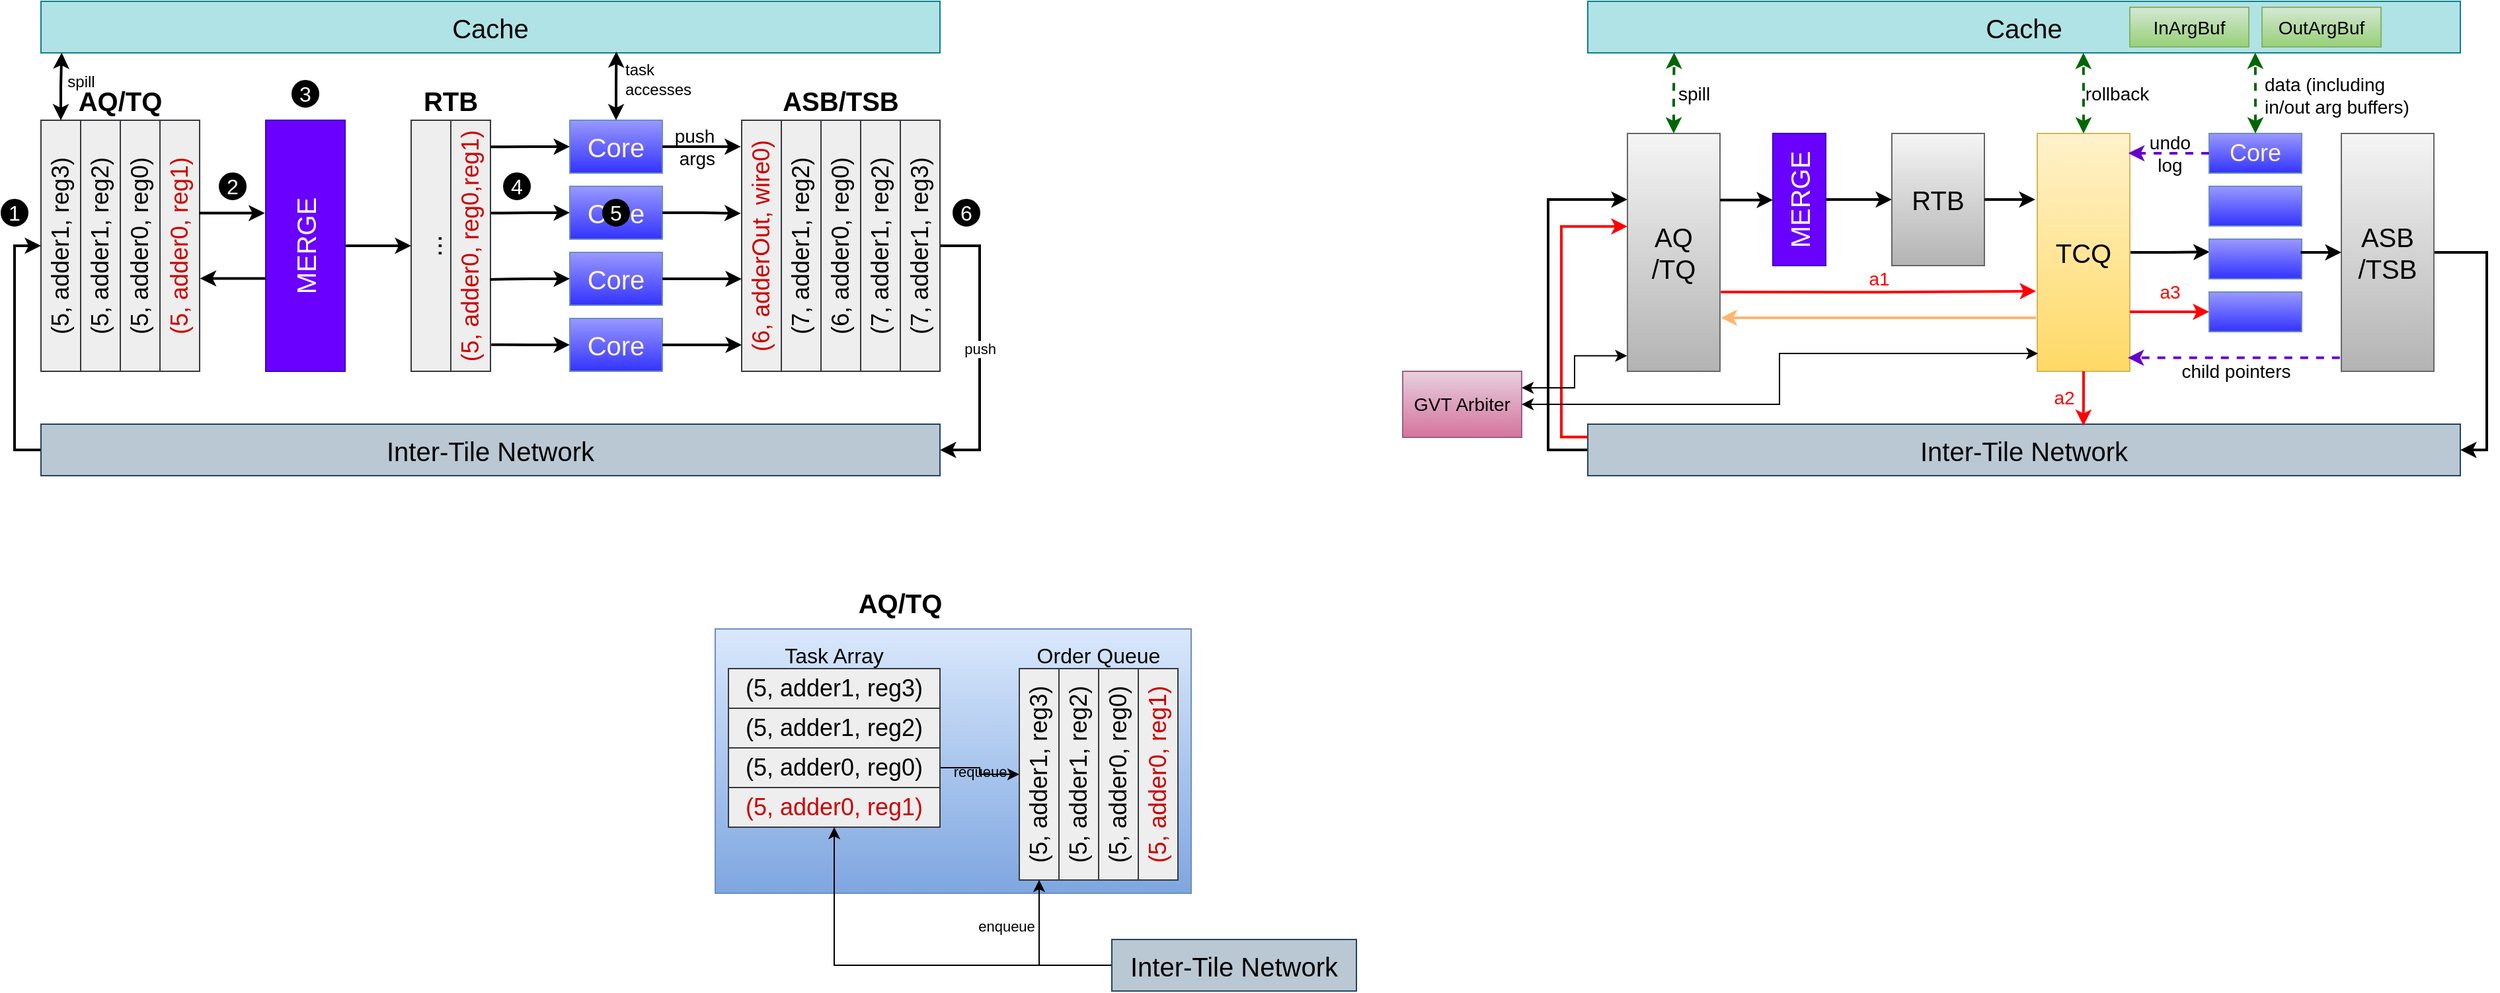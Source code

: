 <mxfile version="24.7.16">
  <diagram name="第 1 页" id="_oJfXwDzdJKC99SvkWc1">
    <mxGraphModel dx="1434" dy="738" grid="0" gridSize="10" guides="1" tooltips="1" connect="1" arrows="1" fold="1" page="0" pageScale="1" pageWidth="1169" pageHeight="827" math="0" shadow="0">
      <root>
        <mxCell id="0" />
        <mxCell id="1" parent="0" />
        <mxCell id="6QlyaUxZzLdIx7xPI77c-1" value="(5, adder1, reg3)" style="rounded=0;whiteSpace=wrap;html=1;horizontal=0;fontSize=18;fillColor=#eeeeee;strokeColor=#36393d;" parent="1" vertex="1">
          <mxGeometry x="70" y="130" width="30" height="190" as="geometry" />
        </mxCell>
        <mxCell id="6QlyaUxZzLdIx7xPI77c-2" value="(5, adder1, reg2)" style="rounded=0;whiteSpace=wrap;html=1;horizontal=0;fontSize=18;fillColor=#eeeeee;strokeColor=#36393d;" parent="1" vertex="1">
          <mxGeometry x="100" y="130" width="30" height="190" as="geometry" />
        </mxCell>
        <mxCell id="6QlyaUxZzLdIx7xPI77c-3" value="(5, adder0, reg0)" style="rounded=0;whiteSpace=wrap;html=1;horizontal=0;fontSize=18;fillColor=#eeeeee;strokeColor=#36393d;" parent="1" vertex="1">
          <mxGeometry x="130" y="130" width="30" height="190" as="geometry" />
        </mxCell>
        <mxCell id="6QlyaUxZzLdIx7xPI77c-4" value="(5, adder0, reg1)" style="rounded=0;whiteSpace=wrap;html=1;horizontal=0;fontSize=18;fillColor=#eeeeee;strokeColor=#36393d;fontColor=#CC0000;" parent="1" vertex="1">
          <mxGeometry x="160" y="130" width="30" height="190" as="geometry" />
        </mxCell>
        <mxCell id="6QlyaUxZzLdIx7xPI77c-5" style="edgeStyle=orthogonalEdgeStyle;rounded=0;orthogonalLoop=1;jettySize=auto;html=1;entryX=0;entryY=0.5;entryDx=0;entryDy=0;strokeWidth=2;" parent="1" source="6QlyaUxZzLdIx7xPI77c-6" target="6QlyaUxZzLdIx7xPI77c-11" edge="1">
          <mxGeometry relative="1" as="geometry" />
        </mxCell>
        <mxCell id="6QlyaUxZzLdIx7xPI77c-6" value="MERGE" style="rounded=0;whiteSpace=wrap;html=1;horizontal=0;fontSize=20;fillColor=#6a00ff;strokeColor=#3700CC;fontColor=#ffffff;" parent="1" vertex="1">
          <mxGeometry x="240" y="130" width="60" height="190" as="geometry" />
        </mxCell>
        <mxCell id="6QlyaUxZzLdIx7xPI77c-7" value="Core" style="rounded=0;whiteSpace=wrap;html=1;fillColor=#9999FF;gradientColor=#3333FF;strokeColor=#6c8ebf;fontSize=20;fontColor=#FFF2CC;" parent="1" vertex="1">
          <mxGeometry x="470" y="130" width="70" height="40" as="geometry" />
        </mxCell>
        <mxCell id="6QlyaUxZzLdIx7xPI77c-8" value="Core" style="rounded=0;whiteSpace=wrap;html=1;fillColor=#9999FF;gradientColor=#3333FF;strokeColor=#6c8ebf;fontSize=20;fontColor=#FFF2CC;" parent="1" vertex="1">
          <mxGeometry x="470" y="180" width="70" height="40" as="geometry" />
        </mxCell>
        <mxCell id="6QlyaUxZzLdIx7xPI77c-9" value="Core" style="rounded=0;whiteSpace=wrap;html=1;fillColor=#9999FF;gradientColor=#3333FF;strokeColor=#6c8ebf;fontSize=20;fontColor=#FFF2CC;" parent="1" vertex="1">
          <mxGeometry x="470" y="230" width="70" height="40" as="geometry" />
        </mxCell>
        <mxCell id="6QlyaUxZzLdIx7xPI77c-10" value="Core" style="rounded=0;whiteSpace=wrap;html=1;fillColor=#9999FF;gradientColor=#3333FF;strokeColor=#6c8ebf;fontSize=20;fontColor=#FFF2CC;" parent="1" vertex="1">
          <mxGeometry x="470" y="280" width="70" height="40" as="geometry" />
        </mxCell>
        <mxCell id="6QlyaUxZzLdIx7xPI77c-11" value="..." style="rounded=0;whiteSpace=wrap;html=1;horizontal=0;fontSize=20;fillColor=#eeeeee;strokeColor=#36393d;" parent="1" vertex="1">
          <mxGeometry x="350" y="130" width="30" height="190" as="geometry" />
        </mxCell>
        <mxCell id="6QlyaUxZzLdIx7xPI77c-12" value="(5, adder0, reg0,reg1)" style="rounded=0;whiteSpace=wrap;html=1;horizontal=0;fontSize=18;fillColor=#eeeeee;strokeColor=#36393d;fontColor=#CC0000;" parent="1" vertex="1">
          <mxGeometry x="380" y="130" width="30" height="190" as="geometry" />
        </mxCell>
        <mxCell id="6QlyaUxZzLdIx7xPI77c-13" value="(6, adderOut, wire0)" style="rounded=0;whiteSpace=wrap;html=1;horizontal=0;fontSize=18;fillColor=#eeeeee;strokeColor=#36393d;fontColor=#CC0000;" parent="1" vertex="1">
          <mxGeometry x="600" y="130" width="30" height="190" as="geometry" />
        </mxCell>
        <mxCell id="6QlyaUxZzLdIx7xPI77c-14" value="(7, adder1, reg2)" style="rounded=0;whiteSpace=wrap;html=1;horizontal=0;fontSize=18;fillColor=#eeeeee;strokeColor=#36393d;" parent="1" vertex="1">
          <mxGeometry x="630" y="130" width="30" height="190" as="geometry" />
        </mxCell>
        <mxCell id="6QlyaUxZzLdIx7xPI77c-15" value="(6, adder0, reg0)" style="rounded=0;whiteSpace=wrap;html=1;horizontal=0;fontSize=18;fillColor=#eeeeee;strokeColor=#36393d;" parent="1" vertex="1">
          <mxGeometry x="660" y="130" width="30" height="190" as="geometry" />
        </mxCell>
        <mxCell id="6QlyaUxZzLdIx7xPI77c-16" value="(7, adder1, reg2)" style="rounded=0;whiteSpace=wrap;html=1;horizontal=0;fontSize=18;fillColor=#eeeeee;strokeColor=#36393d;" parent="1" vertex="1">
          <mxGeometry x="690" y="130" width="30" height="190" as="geometry" />
        </mxCell>
        <mxCell id="6QlyaUxZzLdIx7xPI77c-17" value="push" style="edgeStyle=orthogonalEdgeStyle;rounded=0;orthogonalLoop=1;jettySize=auto;html=1;exitX=1;exitY=0.5;exitDx=0;exitDy=0;entryX=1;entryY=0.5;entryDx=0;entryDy=0;strokeWidth=2;" parent="1" source="6QlyaUxZzLdIx7xPI77c-18" target="6QlyaUxZzLdIx7xPI77c-21" edge="1">
          <mxGeometry relative="1" as="geometry">
            <Array as="points">
              <mxPoint x="780" y="225" />
              <mxPoint x="780" y="380" />
            </Array>
          </mxGeometry>
        </mxCell>
        <mxCell id="6QlyaUxZzLdIx7xPI77c-18" value="(7, adder1, reg3)" style="rounded=0;whiteSpace=wrap;html=1;horizontal=0;fontSize=18;fillColor=#eeeeee;strokeColor=#36393d;" parent="1" vertex="1">
          <mxGeometry x="720" y="130" width="30" height="190" as="geometry" />
        </mxCell>
        <mxCell id="6QlyaUxZzLdIx7xPI77c-19" value="&lt;span style=&quot;font-size: 20px;&quot;&gt;Cache&lt;/span&gt;" style="rounded=0;whiteSpace=wrap;html=1;fillColor=#b0e3e6;strokeColor=#0e8088;" parent="1" vertex="1">
          <mxGeometry x="70" y="40" width="680" height="39" as="geometry" />
        </mxCell>
        <mxCell id="6QlyaUxZzLdIx7xPI77c-20" style="edgeStyle=orthogonalEdgeStyle;rounded=0;orthogonalLoop=1;jettySize=auto;html=1;exitX=0;exitY=0.5;exitDx=0;exitDy=0;entryX=0;entryY=0.5;entryDx=0;entryDy=0;strokeWidth=2;" parent="1" source="6QlyaUxZzLdIx7xPI77c-21" target="6QlyaUxZzLdIx7xPI77c-1" edge="1">
          <mxGeometry relative="1" as="geometry" />
        </mxCell>
        <mxCell id="6QlyaUxZzLdIx7xPI77c-21" value="&lt;span style=&quot;font-size: 20px;&quot;&gt;Inter-Tile Network&lt;/span&gt;" style="rounded=0;whiteSpace=wrap;html=1;fillColor=#bac8d3;strokeColor=#23445d;" parent="1" vertex="1">
          <mxGeometry x="70" y="360" width="680" height="39" as="geometry" />
        </mxCell>
        <mxCell id="6QlyaUxZzLdIx7xPI77c-22" value="spill" style="edgeStyle=orthogonalEdgeStyle;rounded=0;orthogonalLoop=1;jettySize=auto;html=1;startArrow=classic;startFill=1;entryX=0.023;entryY=0.996;entryDx=0;entryDy=0;entryPerimeter=0;strokeWidth=2;fontSize=12;labelBackgroundColor=none;" parent="1" source="6QlyaUxZzLdIx7xPI77c-1" target="6QlyaUxZzLdIx7xPI77c-19" edge="1">
          <mxGeometry x="0.148" y="-14" relative="1" as="geometry">
            <mxPoint x="85" y="80" as="targetPoint" />
            <mxPoint as="offset" />
            <mxPoint x="30.08" y="130" as="sourcePoint" />
          </mxGeometry>
        </mxCell>
        <mxCell id="6QlyaUxZzLdIx7xPI77c-23" value="push&lt;div style=&quot;font-size: 14px;&quot;&gt;&amp;nbsp;args&lt;/div&gt;" style="edgeStyle=orthogonalEdgeStyle;rounded=0;orthogonalLoop=1;jettySize=auto;html=1;exitX=1;exitY=0.5;exitDx=0;exitDy=0;entryX=-0.022;entryY=0.105;entryDx=0;entryDy=0;entryPerimeter=0;strokeWidth=2;labelBackgroundColor=none;fontSize=14;" parent="1" source="6QlyaUxZzLdIx7xPI77c-7" target="6QlyaUxZzLdIx7xPI77c-13" edge="1">
          <mxGeometry x="-0.186" relative="1" as="geometry">
            <mxPoint as="offset" />
          </mxGeometry>
        </mxCell>
        <mxCell id="6QlyaUxZzLdIx7xPI77c-24" style="edgeStyle=orthogonalEdgeStyle;rounded=0;orthogonalLoop=1;jettySize=auto;html=1;entryX=-0.022;entryY=0.371;entryDx=0;entryDy=0;entryPerimeter=0;strokeWidth=2;" parent="1" source="6QlyaUxZzLdIx7xPI77c-8" target="6QlyaUxZzLdIx7xPI77c-13" edge="1">
          <mxGeometry relative="1" as="geometry" />
        </mxCell>
        <mxCell id="6QlyaUxZzLdIx7xPI77c-25" style="edgeStyle=orthogonalEdgeStyle;rounded=0;orthogonalLoop=1;jettySize=auto;html=1;exitX=1;exitY=0.5;exitDx=0;exitDy=0;entryX=0;entryY=0.632;entryDx=0;entryDy=0;entryPerimeter=0;strokeWidth=2;" parent="1" source="6QlyaUxZzLdIx7xPI77c-9" target="6QlyaUxZzLdIx7xPI77c-13" edge="1">
          <mxGeometry relative="1" as="geometry" />
        </mxCell>
        <mxCell id="6QlyaUxZzLdIx7xPI77c-26" style="edgeStyle=orthogonalEdgeStyle;rounded=0;orthogonalLoop=1;jettySize=auto;html=1;entryX=0;entryY=0.895;entryDx=0;entryDy=0;entryPerimeter=0;strokeWidth=2;" parent="1" source="6QlyaUxZzLdIx7xPI77c-10" target="6QlyaUxZzLdIx7xPI77c-13" edge="1">
          <mxGeometry relative="1" as="geometry" />
        </mxCell>
        <mxCell id="6QlyaUxZzLdIx7xPI77c-27" style="edgeStyle=orthogonalEdgeStyle;rounded=0;orthogonalLoop=1;jettySize=auto;html=1;exitX=0;exitY=0.5;exitDx=0;exitDy=0;entryX=1.002;entryY=0.106;entryDx=0;entryDy=0;entryPerimeter=0;startArrow=classic;startFill=1;endArrow=none;endFill=0;strokeWidth=2;" parent="1" source="6QlyaUxZzLdIx7xPI77c-7" target="6QlyaUxZzLdIx7xPI77c-12" edge="1">
          <mxGeometry relative="1" as="geometry">
            <Array as="points">
              <mxPoint x="440" y="150" />
            </Array>
          </mxGeometry>
        </mxCell>
        <mxCell id="6QlyaUxZzLdIx7xPI77c-28" style="edgeStyle=orthogonalEdgeStyle;rounded=0;orthogonalLoop=1;jettySize=auto;html=1;exitX=0;exitY=0.5;exitDx=0;exitDy=0;entryX=1.011;entryY=0.37;entryDx=0;entryDy=0;entryPerimeter=0;startArrow=classic;startFill=1;endArrow=none;endFill=0;strokeWidth=2;" parent="1" source="6QlyaUxZzLdIx7xPI77c-8" target="6QlyaUxZzLdIx7xPI77c-12" edge="1">
          <mxGeometry relative="1" as="geometry" />
        </mxCell>
        <mxCell id="6QlyaUxZzLdIx7xPI77c-29" style="edgeStyle=orthogonalEdgeStyle;rounded=0;orthogonalLoop=1;jettySize=auto;html=1;exitX=0;exitY=0.5;exitDx=0;exitDy=0;entryX=0.983;entryY=0.634;entryDx=0;entryDy=0;entryPerimeter=0;startArrow=classic;startFill=1;endArrow=none;endFill=0;strokeWidth=2;" parent="1" source="6QlyaUxZzLdIx7xPI77c-9" target="6QlyaUxZzLdIx7xPI77c-12" edge="1">
          <mxGeometry relative="1" as="geometry" />
        </mxCell>
        <mxCell id="6QlyaUxZzLdIx7xPI77c-30" style="edgeStyle=orthogonalEdgeStyle;rounded=0;orthogonalLoop=1;jettySize=auto;html=1;exitX=0;exitY=0.5;exitDx=0;exitDy=0;entryX=1.02;entryY=0.894;entryDx=0;entryDy=0;entryPerimeter=0;startArrow=classic;startFill=1;endArrow=none;endFill=0;strokeWidth=2;" parent="1" source="6QlyaUxZzLdIx7xPI77c-10" target="6QlyaUxZzLdIx7xPI77c-12" edge="1">
          <mxGeometry relative="1" as="geometry" />
        </mxCell>
        <mxCell id="6QlyaUxZzLdIx7xPI77c-31" style="edgeStyle=orthogonalEdgeStyle;rounded=0;orthogonalLoop=1;jettySize=auto;html=1;entryX=-0.011;entryY=0.37;entryDx=0;entryDy=0;entryPerimeter=0;exitX=0.989;exitY=0.37;exitDx=0;exitDy=0;exitPerimeter=0;strokeWidth=2;" parent="1" source="6QlyaUxZzLdIx7xPI77c-4" target="6QlyaUxZzLdIx7xPI77c-6" edge="1">
          <mxGeometry relative="1" as="geometry" />
        </mxCell>
        <mxCell id="6QlyaUxZzLdIx7xPI77c-32" style="edgeStyle=orthogonalEdgeStyle;rounded=0;orthogonalLoop=1;jettySize=auto;html=1;exitX=1.011;exitY=0.63;exitDx=0;exitDy=0;entryX=0;entryY=0.63;entryDx=0;entryDy=0;entryPerimeter=0;exitPerimeter=0;startArrow=classic;startFill=1;endArrow=none;endFill=0;strokeWidth=2;" parent="1" source="6QlyaUxZzLdIx7xPI77c-4" target="6QlyaUxZzLdIx7xPI77c-6" edge="1">
          <mxGeometry relative="1" as="geometry" />
        </mxCell>
        <mxCell id="6QlyaUxZzLdIx7xPI77c-33" value="task&amp;nbsp;&lt;div style=&quot;font-size: 12px;&quot;&gt;accesses&lt;/div&gt;" style="edgeStyle=orthogonalEdgeStyle;rounded=0;orthogonalLoop=1;jettySize=auto;html=1;exitX=0.5;exitY=0;exitDx=0;exitDy=0;startArrow=classic;startFill=1;strokeWidth=2;align=left;fontSize=12;labelBackgroundColor=none;entryX=0.64;entryY=0.973;entryDx=0;entryDy=0;entryPerimeter=0;" parent="1" source="6QlyaUxZzLdIx7xPI77c-7" target="6QlyaUxZzLdIx7xPI77c-19" edge="1">
          <mxGeometry x="0.204" y="-5" relative="1" as="geometry">
            <mxPoint as="offset" />
            <mxPoint x="505" y="80" as="targetPoint" />
          </mxGeometry>
        </mxCell>
        <mxCell id="6QlyaUxZzLdIx7xPI77c-34" value="1" style="ellipse;whiteSpace=wrap;html=1;aspect=fixed;fillColor=#000000;fontColor=#FFFFFF;fontSize=16;" parent="1" vertex="1">
          <mxGeometry x="40" y="190" width="20" height="20" as="geometry" />
        </mxCell>
        <mxCell id="6QlyaUxZzLdIx7xPI77c-35" value="2" style="ellipse;whiteSpace=wrap;html=1;aspect=fixed;fillColor=#000000;fontColor=#FFFFFF;fontSize=16;" parent="1" vertex="1">
          <mxGeometry x="205" y="170" width="20" height="20" as="geometry" />
        </mxCell>
        <mxCell id="6QlyaUxZzLdIx7xPI77c-36" value="3" style="ellipse;whiteSpace=wrap;html=1;aspect=fixed;fillColor=#000000;fontColor=#FFFFFF;fontSize=16;" parent="1" vertex="1">
          <mxGeometry x="260" y="100" width="20" height="20" as="geometry" />
        </mxCell>
        <mxCell id="6QlyaUxZzLdIx7xPI77c-37" value="4" style="ellipse;whiteSpace=wrap;html=1;aspect=fixed;fillColor=#000000;fontColor=#FFFFFF;fontSize=16;" parent="1" vertex="1">
          <mxGeometry x="420" y="170" width="20" height="20" as="geometry" />
        </mxCell>
        <mxCell id="6QlyaUxZzLdIx7xPI77c-38" value="5" style="ellipse;whiteSpace=wrap;html=1;aspect=fixed;fillColor=#000000;fontColor=#FFFFFF;fontSize=16;" parent="1" vertex="1">
          <mxGeometry x="495" y="190" width="20" height="20" as="geometry" />
        </mxCell>
        <mxCell id="6QlyaUxZzLdIx7xPI77c-39" value="6" style="ellipse;whiteSpace=wrap;html=1;aspect=fixed;fillColor=#000000;fontColor=#FFFFFF;fontSize=16;" parent="1" vertex="1">
          <mxGeometry x="760" y="190" width="20" height="20" as="geometry" />
        </mxCell>
        <mxCell id="6QlyaUxZzLdIx7xPI77c-40" value="AQ/TQ" style="text;html=1;align=center;verticalAlign=middle;whiteSpace=wrap;rounded=0;fontSize=20;fontStyle=1" parent="1" vertex="1">
          <mxGeometry x="100" y="100" width="60" height="30" as="geometry" />
        </mxCell>
        <mxCell id="6QlyaUxZzLdIx7xPI77c-41" value="RTB" style="text;html=1;align=center;verticalAlign=middle;whiteSpace=wrap;rounded=0;fontSize=20;fontStyle=1" parent="1" vertex="1">
          <mxGeometry x="350" y="100" width="60" height="30" as="geometry" />
        </mxCell>
        <mxCell id="6QlyaUxZzLdIx7xPI77c-42" value="ASB/TSB" style="text;html=1;align=center;verticalAlign=middle;whiteSpace=wrap;rounded=0;fontSize=20;fontStyle=1" parent="1" vertex="1">
          <mxGeometry x="620" y="100" width="110" height="30" as="geometry" />
        </mxCell>
        <mxCell id="6QlyaUxZzLdIx7xPI77c-43" value="&lt;span style=&quot;font-size: 20px;&quot;&gt;Cache&lt;/span&gt;" style="rounded=0;whiteSpace=wrap;html=1;fillColor=#b0e3e6;strokeColor=#0e8088;" parent="1" vertex="1">
          <mxGeometry x="1240" y="40" width="660" height="39" as="geometry" />
        </mxCell>
        <mxCell id="6QlyaUxZzLdIx7xPI77c-44" style="edgeStyle=orthogonalEdgeStyle;rounded=0;orthogonalLoop=1;jettySize=auto;html=1;exitX=0;exitY=0.5;exitDx=0;exitDy=0;strokeWidth=2;entryX=0;entryY=0.278;entryDx=0;entryDy=0;entryPerimeter=0;" parent="1" source="6QlyaUxZzLdIx7xPI77c-45" target="6QlyaUxZzLdIx7xPI77c-48" edge="1">
          <mxGeometry relative="1" as="geometry">
            <mxPoint x="1250" y="170" as="targetPoint" />
            <Array as="points">
              <mxPoint x="1210" y="379" />
              <mxPoint x="1210" y="190" />
            </Array>
          </mxGeometry>
        </mxCell>
        <mxCell id="6QlyaUxZzLdIx7xPI77c-45" value="&lt;span style=&quot;font-size: 20px;&quot;&gt;Inter-Tile Network&lt;/span&gt;" style="rounded=0;whiteSpace=wrap;html=1;fillColor=#bac8d3;strokeColor=#23445d;" parent="1" vertex="1">
          <mxGeometry x="1240" y="360" width="660" height="39" as="geometry" />
        </mxCell>
        <mxCell id="6QlyaUxZzLdIx7xPI77c-46" style="edgeStyle=orthogonalEdgeStyle;rounded=0;orthogonalLoop=1;jettySize=auto;html=1;exitX=1;exitY=0.5;exitDx=0;exitDy=0;entryX=0;entryY=0.5;entryDx=0;entryDy=0;strokeWidth=2;" parent="1" source="6QlyaUxZzLdIx7xPI77c-47" target="6QlyaUxZzLdIx7xPI77c-49" edge="1">
          <mxGeometry relative="1" as="geometry" />
        </mxCell>
        <mxCell id="6QlyaUxZzLdIx7xPI77c-47" value="MERGE" style="rounded=0;whiteSpace=wrap;html=1;horizontal=0;fontSize=20;fillColor=#6a00ff;strokeColor=#3700CC;fontColor=#ffffff;" parent="1" vertex="1">
          <mxGeometry x="1380" y="140" width="40" height="100" as="geometry" />
        </mxCell>
        <mxCell id="6QlyaUxZzLdIx7xPI77c-48" value="AQ&lt;div&gt;/TQ&lt;/div&gt;" style="rounded=0;whiteSpace=wrap;html=1;horizontal=1;fontSize=20;fillColor=#f5f5f5;strokeColor=#666666;gradientColor=#b3b3b3;fontStyle=0" parent="1" vertex="1">
          <mxGeometry x="1270" y="140" width="70" height="180" as="geometry" />
        </mxCell>
        <mxCell id="6QlyaUxZzLdIx7xPI77c-49" value="RTB" style="rounded=0;whiteSpace=wrap;html=1;horizontal=1;fontSize=20;fillColor=#f5f5f5;strokeColor=#666666;gradientColor=#b3b3b3;fontStyle=0" parent="1" vertex="1">
          <mxGeometry x="1470" y="140" width="70" height="100" as="geometry" />
        </mxCell>
        <mxCell id="6QlyaUxZzLdIx7xPI77c-50" style="edgeStyle=orthogonalEdgeStyle;rounded=0;orthogonalLoop=1;jettySize=auto;html=1;exitX=1;exitY=0.5;exitDx=0;exitDy=0;entryX=0.005;entryY=0.322;entryDx=0;entryDy=0;entryPerimeter=0;strokeWidth=2;" parent="1" source="6QlyaUxZzLdIx7xPI77c-51" target="6QlyaUxZzLdIx7xPI77c-56" edge="1">
          <mxGeometry relative="1" as="geometry">
            <mxPoint x="1700" y="230" as="targetPoint" />
          </mxGeometry>
        </mxCell>
        <mxCell id="6QlyaUxZzLdIx7xPI77c-51" value="TCQ" style="rounded=0;whiteSpace=wrap;html=1;horizontal=1;fontSize=20;fillColor=#fff2cc;strokeColor=#d6b656;gradientColor=#ffd966;fontStyle=0" parent="1" vertex="1">
          <mxGeometry x="1580" y="140" width="70" height="180" as="geometry" />
        </mxCell>
        <mxCell id="6QlyaUxZzLdIx7xPI77c-52" style="edgeStyle=orthogonalEdgeStyle;rounded=0;orthogonalLoop=1;jettySize=auto;html=1;exitX=1;exitY=0.5;exitDx=0;exitDy=0;entryX=1;entryY=0.5;entryDx=0;entryDy=0;strokeWidth=2;" parent="1" source="6QlyaUxZzLdIx7xPI77c-53" target="6QlyaUxZzLdIx7xPI77c-45" edge="1">
          <mxGeometry relative="1" as="geometry">
            <mxPoint x="1930" y="390" as="targetPoint" />
            <Array as="points">
              <mxPoint x="1920" y="230" />
              <mxPoint x="1920" y="379" />
            </Array>
          </mxGeometry>
        </mxCell>
        <mxCell id="6QlyaUxZzLdIx7xPI77c-53" value="ASB&lt;div&gt;/TSB&lt;/div&gt;" style="rounded=0;whiteSpace=wrap;html=1;horizontal=1;fontSize=20;fillColor=#f5f5f5;strokeColor=#666666;gradientColor=#b3b3b3;fontStyle=0" parent="1" vertex="1">
          <mxGeometry x="1810" y="140" width="70" height="180" as="geometry" />
        </mxCell>
        <mxCell id="6QlyaUxZzLdIx7xPI77c-54" value="Core" style="rounded=0;whiteSpace=wrap;html=1;fillColor=#9999FF;gradientColor=#3333FF;strokeColor=#6c8ebf;fontSize=18;fontColor=#FFF2CC;" parent="1" vertex="1">
          <mxGeometry x="1710" y="140" width="70" height="30" as="geometry" />
        </mxCell>
        <mxCell id="6QlyaUxZzLdIx7xPI77c-55" value="" style="rounded=0;whiteSpace=wrap;html=1;fillColor=#9999FF;gradientColor=#3333FF;strokeColor=#6c8ebf;fontSize=18;fontColor=#FFF2CC;" parent="1" vertex="1">
          <mxGeometry x="1710" y="180" width="70" height="30" as="geometry" />
        </mxCell>
        <mxCell id="6QlyaUxZzLdIx7xPI77c-56" value="" style="rounded=0;whiteSpace=wrap;html=1;fillColor=#9999FF;gradientColor=#3333FF;strokeColor=#6c8ebf;fontSize=18;fontColor=#FFF2CC;" parent="1" vertex="1">
          <mxGeometry x="1710" y="220" width="70" height="30" as="geometry" />
        </mxCell>
        <mxCell id="6QlyaUxZzLdIx7xPI77c-57" value="a3" style="edgeStyle=orthogonalEdgeStyle;rounded=0;orthogonalLoop=1;jettySize=auto;html=1;exitX=0;exitY=0.5;exitDx=0;exitDy=0;entryX=1;entryY=0.75;entryDx=0;entryDy=0;startArrow=classic;startFill=1;endArrow=none;endFill=0;strokeWidth=2;strokeColor=#FF0000;fontColor=#FF0000;fontSize=14;" parent="1" source="6QlyaUxZzLdIx7xPI77c-58" target="6QlyaUxZzLdIx7xPI77c-51" edge="1">
          <mxGeometry y="-15" relative="1" as="geometry">
            <mxPoint as="offset" />
          </mxGeometry>
        </mxCell>
        <mxCell id="6QlyaUxZzLdIx7xPI77c-58" value="" style="rounded=0;whiteSpace=wrap;html=1;fillColor=#9999FF;gradientColor=#3333FF;strokeColor=#6c8ebf;fontSize=18;fontColor=#FFF2CC;" parent="1" vertex="1">
          <mxGeometry x="1710" y="260" width="70" height="30" as="geometry" />
        </mxCell>
        <mxCell id="6QlyaUxZzLdIx7xPI77c-59" value="a2" style="edgeStyle=orthogonalEdgeStyle;rounded=0;orthogonalLoop=1;jettySize=auto;html=1;exitX=0.5;exitY=1;exitDx=0;exitDy=0;entryX=0.568;entryY=0.031;entryDx=0;entryDy=0;entryPerimeter=0;strokeWidth=2;strokeColor=#FF0000;fontSize=14;fontColor=#FF0000;" parent="1" source="6QlyaUxZzLdIx7xPI77c-51" target="6QlyaUxZzLdIx7xPI77c-45" edge="1">
          <mxGeometry x="-0.027" y="-15" relative="1" as="geometry">
            <mxPoint as="offset" />
          </mxGeometry>
        </mxCell>
        <mxCell id="6QlyaUxZzLdIx7xPI77c-60" value="a1" style="edgeStyle=orthogonalEdgeStyle;rounded=0;orthogonalLoop=1;jettySize=auto;html=1;exitX=1.01;exitY=0.667;exitDx=0;exitDy=0;entryX=-0.014;entryY=0.663;entryDx=0;entryDy=0;entryPerimeter=0;exitPerimeter=0;strokeWidth=2;strokeColor=#FF0000;fontSize=14;fontColor=#FF0000;" parent="1" source="6QlyaUxZzLdIx7xPI77c-48" target="6QlyaUxZzLdIx7xPI77c-51" edge="1">
          <mxGeometry x="0.004" y="9" relative="1" as="geometry">
            <mxPoint as="offset" />
          </mxGeometry>
        </mxCell>
        <mxCell id="6QlyaUxZzLdIx7xPI77c-61" style="edgeStyle=orthogonalEdgeStyle;rounded=0;orthogonalLoop=1;jettySize=auto;html=1;exitX=-0.014;exitY=0.775;exitDx=0;exitDy=0;exitPerimeter=0;entryX=1.01;entryY=0.775;entryDx=0;entryDy=0;entryPerimeter=0;strokeWidth=2;strokeColor=#FFB570;" parent="1" source="6QlyaUxZzLdIx7xPI77c-51" target="6QlyaUxZzLdIx7xPI77c-48" edge="1">
          <mxGeometry relative="1" as="geometry">
            <mxPoint x="1351" y="270" as="sourcePoint" />
            <mxPoint x="1410" y="320" as="targetPoint" />
          </mxGeometry>
        </mxCell>
        <mxCell id="6QlyaUxZzLdIx7xPI77c-62" style="edgeStyle=orthogonalEdgeStyle;rounded=0;orthogonalLoop=1;jettySize=auto;html=1;exitX=1.002;exitY=0.28;exitDx=0;exitDy=0;strokeWidth=2;exitPerimeter=0;entryX=0;entryY=0.5;entryDx=0;entryDy=0;" parent="1" source="6QlyaUxZzLdIx7xPI77c-48" target="6QlyaUxZzLdIx7xPI77c-47" edge="1">
          <mxGeometry relative="1" as="geometry">
            <mxPoint x="1380" y="185" as="targetPoint" />
          </mxGeometry>
        </mxCell>
        <mxCell id="6QlyaUxZzLdIx7xPI77c-63" style="edgeStyle=orthogonalEdgeStyle;rounded=0;orthogonalLoop=1;jettySize=auto;html=1;exitX=1;exitY=0.5;exitDx=0;exitDy=0;entryX=-0.022;entryY=0.274;entryDx=0;entryDy=0;entryPerimeter=0;strokeWidth=2;" parent="1" source="6QlyaUxZzLdIx7xPI77c-49" target="6QlyaUxZzLdIx7xPI77c-51" edge="1">
          <mxGeometry relative="1" as="geometry" />
        </mxCell>
        <mxCell id="6QlyaUxZzLdIx7xPI77c-64" style="edgeStyle=orthogonalEdgeStyle;rounded=0;orthogonalLoop=1;jettySize=auto;html=1;exitX=0;exitY=0.5;exitDx=0;exitDy=0;entryX=0.989;entryY=0.341;entryDx=0;entryDy=0;entryPerimeter=0;startArrow=classic;startFill=1;endArrow=none;endFill=0;strokeWidth=2;" parent="1" source="6QlyaUxZzLdIx7xPI77c-53" target="6QlyaUxZzLdIx7xPI77c-56" edge="1">
          <mxGeometry relative="1" as="geometry" />
        </mxCell>
        <mxCell id="6QlyaUxZzLdIx7xPI77c-65" value="undo&lt;div style=&quot;font-size: 14px;&quot;&gt;log&lt;/div&gt;" style="edgeStyle=orthogonalEdgeStyle;rounded=0;orthogonalLoop=1;jettySize=auto;html=1;exitX=0;exitY=0.5;exitDx=0;exitDy=0;entryX=0.984;entryY=0.083;entryDx=0;entryDy=0;entryPerimeter=0;strokeWidth=2;strokeColor=#6600CC;dashed=1;labelBackgroundColor=none;fontSize=14;" parent="1" source="6QlyaUxZzLdIx7xPI77c-54" target="6QlyaUxZzLdIx7xPI77c-51" edge="1">
          <mxGeometry x="-0.021" relative="1" as="geometry">
            <mxPoint as="offset" />
          </mxGeometry>
        </mxCell>
        <mxCell id="6QlyaUxZzLdIx7xPI77c-66" value="child pointers" style="edgeStyle=orthogonalEdgeStyle;rounded=0;orthogonalLoop=1;jettySize=auto;html=1;exitX=-0.016;exitY=0.943;exitDx=0;exitDy=0;strokeWidth=2;strokeColor=#6600CC;dashed=1;exitPerimeter=0;entryX=0.978;entryY=0.943;entryDx=0;entryDy=0;entryPerimeter=0;fontSize=14;" parent="1" source="6QlyaUxZzLdIx7xPI77c-53" target="6QlyaUxZzLdIx7xPI77c-51" edge="1">
          <mxGeometry x="-0.017" y="10" relative="1" as="geometry">
            <mxPoint x="1720" y="165" as="sourcePoint" />
            <mxPoint x="1650" y="310" as="targetPoint" />
            <mxPoint as="offset" />
          </mxGeometry>
        </mxCell>
        <mxCell id="6QlyaUxZzLdIx7xPI77c-67" value="data (including&lt;div style=&quot;font-size: 14px;&quot;&gt;in/out arg buffers)&lt;/div&gt;" style="edgeStyle=orthogonalEdgeStyle;rounded=0;orthogonalLoop=1;jettySize=auto;html=1;exitX=0.5;exitY=0;exitDx=0;exitDy=0;entryX=0.765;entryY=0.997;entryDx=0;entryDy=0;entryPerimeter=0;startArrow=classic;startFill=1;strokeWidth=2;dashed=1;strokeColor=#006600;align=left;fontSize=14;" parent="1" source="6QlyaUxZzLdIx7xPI77c-54" target="6QlyaUxZzLdIx7xPI77c-43" edge="1">
          <mxGeometry x="-0.028" y="-5" relative="1" as="geometry">
            <Array as="points">
              <mxPoint x="1745" y="110" />
              <mxPoint x="1745" y="110" />
            </Array>
            <mxPoint as="offset" />
          </mxGeometry>
        </mxCell>
        <mxCell id="6QlyaUxZzLdIx7xPI77c-68" style="edgeStyle=orthogonalEdgeStyle;rounded=0;orthogonalLoop=1;jettySize=auto;html=1;exitX=0;exitY=0.25;exitDx=0;exitDy=0;strokeWidth=2;entryX=0;entryY=0.391;entryDx=0;entryDy=0;entryPerimeter=0;strokeColor=#FF0000;" parent="1" source="6QlyaUxZzLdIx7xPI77c-45" target="6QlyaUxZzLdIx7xPI77c-48" edge="1">
          <mxGeometry relative="1" as="geometry">
            <mxPoint x="1250" y="390" as="sourcePoint" />
            <mxPoint x="1280" y="180" as="targetPoint" />
          </mxGeometry>
        </mxCell>
        <mxCell id="6QlyaUxZzLdIx7xPI77c-69" value="spill" style="edgeStyle=orthogonalEdgeStyle;rounded=0;orthogonalLoop=1;jettySize=auto;html=1;exitX=0.5;exitY=0;exitDx=0;exitDy=0;entryX=0.099;entryY=0.995;entryDx=0;entryDy=0;entryPerimeter=0;startArrow=classic;startFill=1;strokeWidth=2;dashed=1;strokeColor=#006600;fontSize=14;" parent="1" source="6QlyaUxZzLdIx7xPI77c-48" target="6QlyaUxZzLdIx7xPI77c-43" edge="1">
          <mxGeometry x="0.002" y="-15" relative="1" as="geometry">
            <mxPoint y="1" as="offset" />
          </mxGeometry>
        </mxCell>
        <mxCell id="6QlyaUxZzLdIx7xPI77c-70" value="rollback" style="edgeStyle=orthogonalEdgeStyle;rounded=0;orthogonalLoop=1;jettySize=auto;html=1;exitX=0.5;exitY=0;exitDx=0;exitDy=0;entryX=0.568;entryY=1;entryDx=0;entryDy=0;entryPerimeter=0;startArrow=classic;startFill=1;strokeWidth=2;dashed=1;strokeColor=#006600;fontSize=14;" parent="1" source="6QlyaUxZzLdIx7xPI77c-51" target="6QlyaUxZzLdIx7xPI77c-43" edge="1">
          <mxGeometry x="-0.016" y="-25" relative="1" as="geometry">
            <Array as="points">
              <mxPoint x="1615" y="110" />
              <mxPoint x="1615" y="110" />
            </Array>
            <mxPoint as="offset" />
          </mxGeometry>
        </mxCell>
        <mxCell id="6QlyaUxZzLdIx7xPI77c-71" value="InArgBuf" style="rounded=0;whiteSpace=wrap;html=1;fillColor=#d5e8d4;gradientColor=#97d077;strokeColor=#82b366;fontSize=14;" parent="1" vertex="1">
          <mxGeometry x="1650" y="44.5" width="90" height="30" as="geometry" />
        </mxCell>
        <mxCell id="6QlyaUxZzLdIx7xPI77c-72" value="OutArgBuf" style="rounded=0;whiteSpace=wrap;html=1;fillColor=#d5e8d4;gradientColor=#97d077;strokeColor=#82b366;fontSize=14;" parent="1" vertex="1">
          <mxGeometry x="1750" y="44.5" width="90" height="30" as="geometry" />
        </mxCell>
        <mxCell id="6QlyaUxZzLdIx7xPI77c-73" value="GVT Arbiter" style="rounded=0;whiteSpace=wrap;html=1;fontSize=14;fillColor=#e6d0de;strokeColor=#996185;gradientColor=#d5739d;" parent="1" vertex="1">
          <mxGeometry x="1100" y="320" width="90" height="50" as="geometry" />
        </mxCell>
        <mxCell id="6QlyaUxZzLdIx7xPI77c-74" style="edgeStyle=orthogonalEdgeStyle;rounded=0;orthogonalLoop=1;jettySize=auto;html=1;entryX=0.008;entryY=0.925;entryDx=0;entryDy=0;entryPerimeter=0;startArrow=classic;startFill=1;" parent="1" source="6QlyaUxZzLdIx7xPI77c-73" target="6QlyaUxZzLdIx7xPI77c-51" edge="1">
          <mxGeometry relative="1" as="geometry" />
        </mxCell>
        <mxCell id="6QlyaUxZzLdIx7xPI77c-75" style="edgeStyle=orthogonalEdgeStyle;rounded=0;orthogonalLoop=1;jettySize=auto;html=1;exitX=1;exitY=0.25;exitDx=0;exitDy=0;entryX=-0.004;entryY=0.935;entryDx=0;entryDy=0;entryPerimeter=0;startArrow=classic;startFill=1;" parent="1" source="6QlyaUxZzLdIx7xPI77c-73" target="6QlyaUxZzLdIx7xPI77c-48" edge="1">
          <mxGeometry relative="1" as="geometry" />
        </mxCell>
        <mxCell id="6QlyaUxZzLdIx7xPI77c-76" value="" style="rounded=0;whiteSpace=wrap;html=1;fillColor=#dae8fc;gradientColor=#7ea6e0;strokeColor=#6c8ebf;" parent="1" vertex="1">
          <mxGeometry x="580" y="515" width="360" height="200" as="geometry" />
        </mxCell>
        <mxCell id="6QlyaUxZzLdIx7xPI77c-77" value="(5, adder1, reg3)" style="rounded=0;whiteSpace=wrap;html=1;horizontal=0;fontSize=18;fillColor=#eeeeee;strokeColor=#36393d;" parent="1" vertex="1">
          <mxGeometry x="810" y="545" width="30" height="160" as="geometry" />
        </mxCell>
        <mxCell id="6QlyaUxZzLdIx7xPI77c-78" value="(5, adder1, reg2)" style="rounded=0;whiteSpace=wrap;html=1;horizontal=0;fontSize=18;fillColor=#eeeeee;strokeColor=#36393d;" parent="1" vertex="1">
          <mxGeometry x="840" y="545" width="30" height="160" as="geometry" />
        </mxCell>
        <mxCell id="6QlyaUxZzLdIx7xPI77c-79" value="(5, adder0, reg0)" style="rounded=0;whiteSpace=wrap;html=1;horizontal=0;fontSize=18;fillColor=#eeeeee;strokeColor=#36393d;" parent="1" vertex="1">
          <mxGeometry x="870" y="545" width="30" height="160" as="geometry" />
        </mxCell>
        <mxCell id="6QlyaUxZzLdIx7xPI77c-80" value="(5, adder0, reg1)" style="rounded=0;whiteSpace=wrap;html=1;horizontal=0;fontSize=18;fillColor=#eeeeee;strokeColor=#36393d;fontColor=#CC0000;" parent="1" vertex="1">
          <mxGeometry x="900" y="545" width="30" height="160" as="geometry" />
        </mxCell>
        <mxCell id="6QlyaUxZzLdIx7xPI77c-81" value="AQ/TQ" style="text;html=1;align=center;verticalAlign=middle;whiteSpace=wrap;rounded=0;fontSize=20;fontStyle=1" parent="1" vertex="1">
          <mxGeometry x="690" y="480" width="60" height="30" as="geometry" />
        </mxCell>
        <mxCell id="6QlyaUxZzLdIx7xPI77c-82" value="(5, adder1, reg3)" style="rounded=0;whiteSpace=wrap;html=1;horizontal=1;fontSize=18;fillColor=#eeeeee;strokeColor=#36393d;" parent="1" vertex="1">
          <mxGeometry x="590" y="545" width="160" height="30" as="geometry" />
        </mxCell>
        <mxCell id="6QlyaUxZzLdIx7xPI77c-83" value="(5, adder1, reg2)" style="rounded=0;whiteSpace=wrap;html=1;horizontal=1;fontSize=18;fillColor=#eeeeee;strokeColor=#36393d;" parent="1" vertex="1">
          <mxGeometry x="590" y="575" width="160" height="30" as="geometry" />
        </mxCell>
        <mxCell id="6QlyaUxZzLdIx7xPI77c-84" value="requeue" style="edgeStyle=orthogonalEdgeStyle;rounded=0;orthogonalLoop=1;jettySize=auto;html=1;exitX=1;exitY=0.5;exitDx=0;exitDy=0;entryX=0;entryY=0.5;entryDx=0;entryDy=0;labelBackgroundColor=none;" parent="1" source="6QlyaUxZzLdIx7xPI77c-85" target="6QlyaUxZzLdIx7xPI77c-77" edge="1">
          <mxGeometry x="0.002" relative="1" as="geometry">
            <mxPoint as="offset" />
          </mxGeometry>
        </mxCell>
        <mxCell id="6QlyaUxZzLdIx7xPI77c-85" value="(5, adder0, reg0)" style="rounded=0;whiteSpace=wrap;html=1;horizontal=1;fontSize=18;fillColor=#eeeeee;strokeColor=#36393d;" parent="1" vertex="1">
          <mxGeometry x="590" y="605" width="160" height="30" as="geometry" />
        </mxCell>
        <mxCell id="6QlyaUxZzLdIx7xPI77c-86" value="(5, adder0, reg1)" style="rounded=0;whiteSpace=wrap;html=1;horizontal=1;fontSize=18;fillColor=#eeeeee;strokeColor=#36393d;fontColor=#CC0000;" parent="1" vertex="1">
          <mxGeometry x="590" y="635" width="160" height="30" as="geometry" />
        </mxCell>
        <mxCell id="6QlyaUxZzLdIx7xPI77c-87" value="Task Array" style="text;html=1;align=center;verticalAlign=middle;whiteSpace=wrap;rounded=0;fontSize=16;fontStyle=0" parent="1" vertex="1">
          <mxGeometry x="610" y="525" width="120" height="20" as="geometry" />
        </mxCell>
        <mxCell id="6QlyaUxZzLdIx7xPI77c-88" value="Order Queue" style="text;html=1;align=center;verticalAlign=middle;whiteSpace=wrap;rounded=0;fontSize=16;fontStyle=0" parent="1" vertex="1">
          <mxGeometry x="810" y="525" width="120" height="20" as="geometry" />
        </mxCell>
        <mxCell id="6QlyaUxZzLdIx7xPI77c-89" value="enqueue" style="edgeStyle=orthogonalEdgeStyle;rounded=0;orthogonalLoop=1;jettySize=auto;html=1;labelBackgroundColor=none;entryX=0.5;entryY=1;entryDx=0;entryDy=0;exitX=0;exitY=0.5;exitDx=0;exitDy=0;" parent="1" source="6QlyaUxZzLdIx7xPI77c-91" target="6QlyaUxZzLdIx7xPI77c-77" edge="1">
          <mxGeometry x="0.414" y="25" relative="1" as="geometry">
            <mxPoint as="offset" />
            <mxPoint x="825" y="790" as="sourcePoint" />
            <mxPoint x="800" y="780" as="targetPoint" />
          </mxGeometry>
        </mxCell>
        <mxCell id="6QlyaUxZzLdIx7xPI77c-90" value="" style="edgeStyle=orthogonalEdgeStyle;rounded=0;orthogonalLoop=1;jettySize=auto;html=1;labelBackgroundColor=none;entryX=0.5;entryY=1;entryDx=0;entryDy=0;exitX=0;exitY=0.5;exitDx=0;exitDy=0;" parent="1" source="6QlyaUxZzLdIx7xPI77c-91" target="6QlyaUxZzLdIx7xPI77c-86" edge="1">
          <mxGeometry relative="1" as="geometry">
            <mxPoint x="760" y="790" as="sourcePoint" />
            <mxPoint x="835" y="715" as="targetPoint" />
          </mxGeometry>
        </mxCell>
        <mxCell id="6QlyaUxZzLdIx7xPI77c-91" value="&lt;span style=&quot;font-size: 20px;&quot;&gt;Inter-Tile Network&lt;/span&gt;" style="rounded=0;whiteSpace=wrap;html=1;fillColor=#bac8d3;strokeColor=#23445d;" parent="1" vertex="1">
          <mxGeometry x="880" y="750" width="185" height="39" as="geometry" />
        </mxCell>
      </root>
    </mxGraphModel>
  </diagram>
</mxfile>
